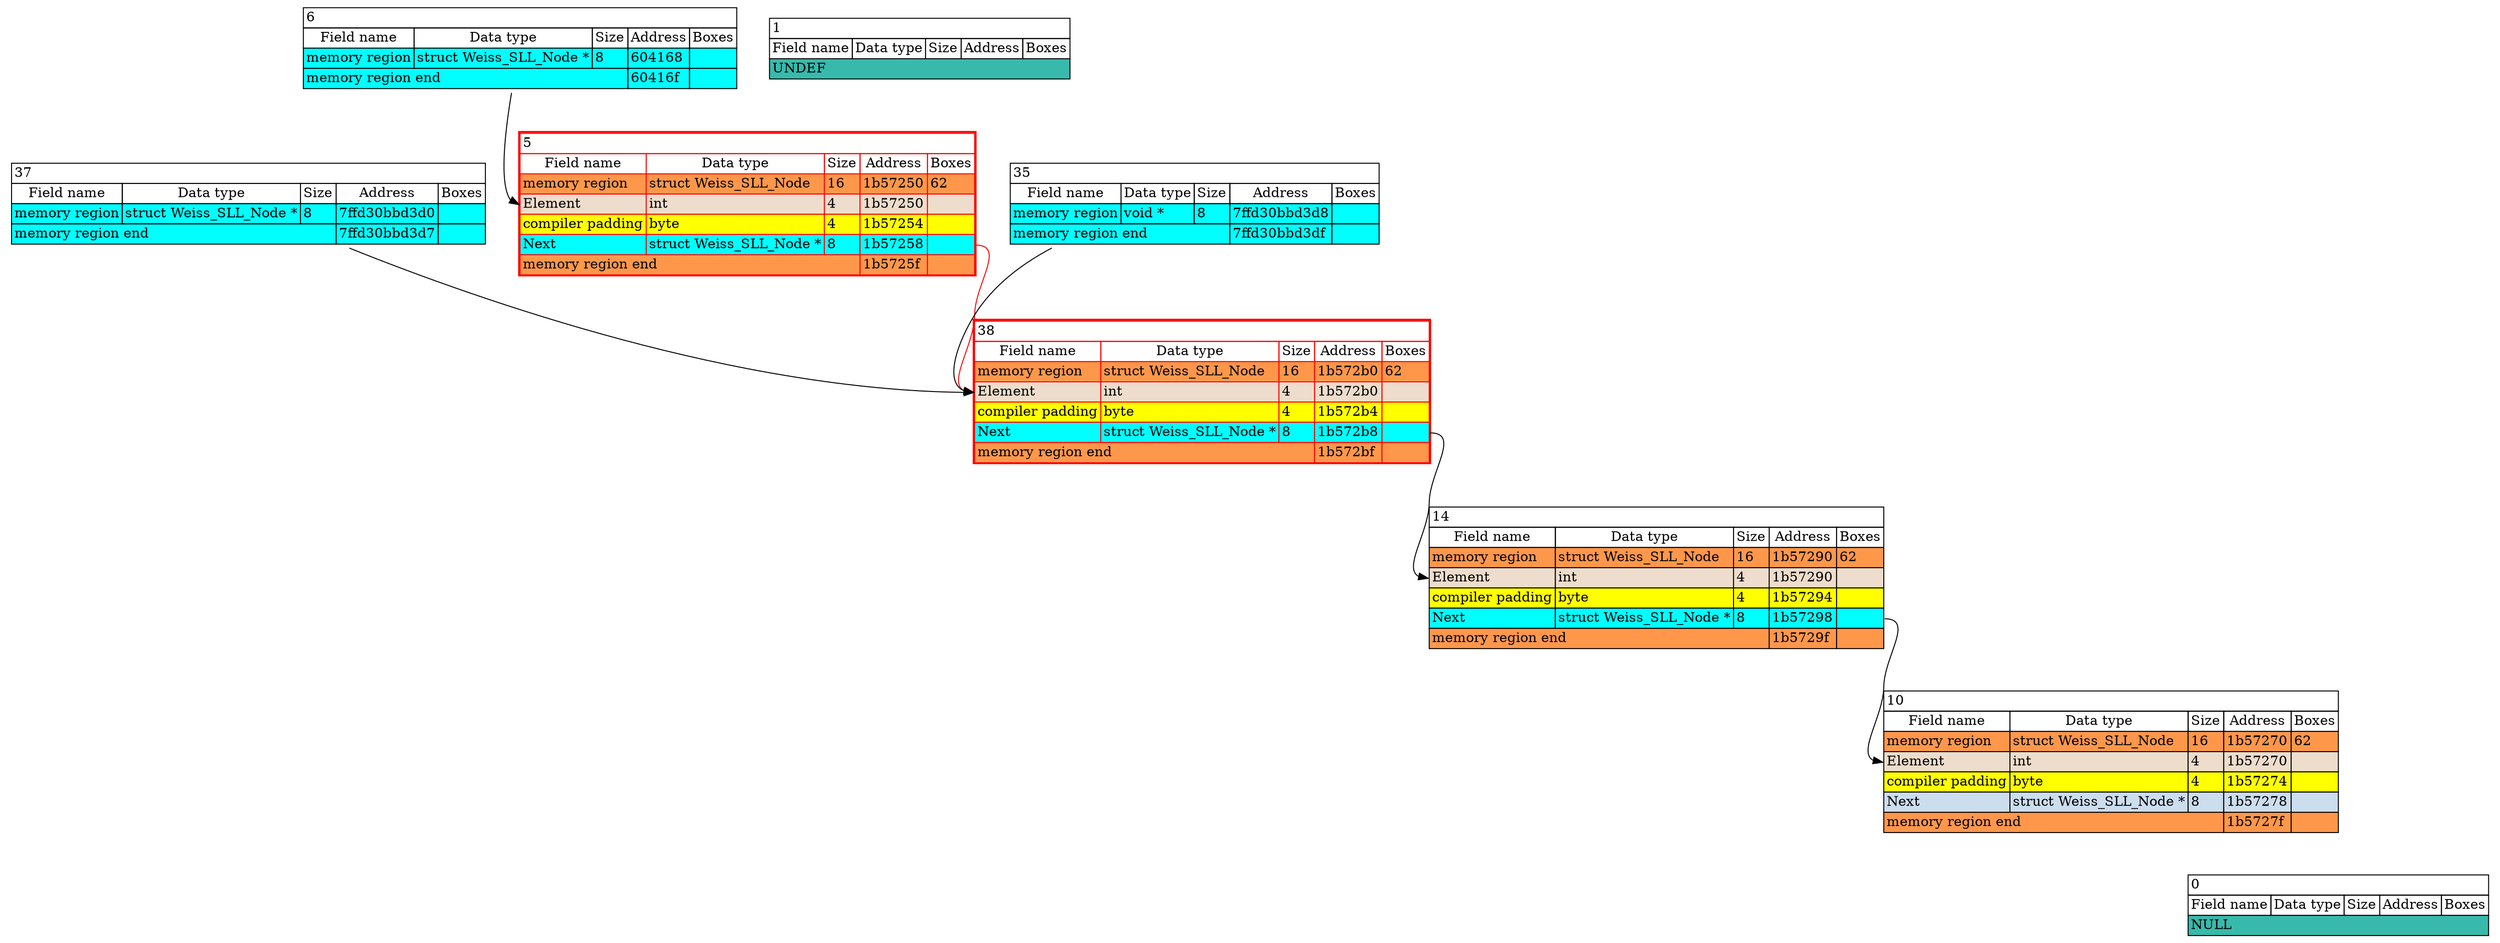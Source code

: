 digraph G {
	"37":"headout:e" -> "38":"28668592in:w" [color = "#000000"]
	"5":"28668504out:e" -> "38":"28668592in:w" [color = "#FF0000"]
	"14":"28668568out:e" -> "10":"28668528in:w" [color = "#000000"]
	"10":"28668536out:e" -> "0":"0in:w" [style = invis]
	"38":"28668600out:e" -> "14":"28668560in:w" [color = "#000000"]
	"6":"headout:e" -> "5":"28668496in:w" [color = "#000000"]
	"35":"headout:e" -> "38":"28668592in:w" [color = "#000000"]
	subgraph connected_vertices {
		rankdir = LR
		0  [label = <<TABLE BORDER="0" COLOR="black" CELLBORDER="1" CELLSPACING="0"><TR><TD BGCOLOR="#FFFFFF" COLSPAN="5" PORT="" ALIGN="left">0</TD></TR><TR><TD>Field name</TD><TD>Data type</TD><TD>Size</TD><TD>Address</TD><TD>Boxes</TD></TR><TR><TD BGCOLOR="#37BAAC" COLSPAN="5" PORT="head" ALIGN="left">NULL</TD></TR></TABLE>>, shape = none]
		14  [label = <<TABLE BORDER="0" COLOR="black" CELLBORDER="1" CELLSPACING="0"><TR><TD BGCOLOR="#FFFFFF" COLSPAN="5" PORT="" ALIGN="left">14</TD></TR><TR><TD>Field name</TD><TD>Data type</TD><TD>Size</TD><TD>Address</TD><TD>Boxes</TD></TR><TR><TD BGCOLOR="#FF974B" COLSPAN="1" PORT="head" ALIGN="left">memory region</TD><TD BGCOLOR="#FF974B" COLSPAN="1" PORT="" ALIGN="left">struct Weiss_SLL_Node</TD><TD BGCOLOR="#FF974B" COLSPAN="1" PORT="" ALIGN="left">16</TD><TD BGCOLOR="#FF974B" COLSPAN="1" PORT="" ALIGN="left">1b57290</TD><TD BGCOLOR="#FF974B" COLSPAN="1" PORT="" ALIGN="left">62</TD></TR><TR><TD BGCOLOR="#EEDDCC" COLSPAN="1" PORT="28668560in" ALIGN="left">Element</TD><TD BGCOLOR="#EEDDCC" COLSPAN="1" PORT="" ALIGN="left">int</TD><TD BGCOLOR="#EEDDCC" COLSPAN="1" PORT="" ALIGN="left">4</TD><TD BGCOLOR="#EEDDCC" COLSPAN="1" PORT="" ALIGN="left">1b57290</TD><TD BGCOLOR="#EEDDCC" COLSPAN="1" PORT="28668560out" ALIGN="left"></TD></TR><TR><TD BGCOLOR="#FFFF00" COLSPAN="1" PORT="" ALIGN="left">compiler padding</TD><TD BGCOLOR="#FFFF00" COLSPAN="1" PORT="" ALIGN="left">byte</TD><TD BGCOLOR="#FFFF00" COLSPAN="1" PORT="" ALIGN="left">4</TD><TD BGCOLOR="#FFFF00" COLSPAN="1" PORT="" ALIGN="left">1b57294</TD><TD BGCOLOR="#FFFF00" COLSPAN="1" PORT="" ALIGN="left"></TD></TR><TR><TD BGCOLOR="#00FFFF" COLSPAN="1" PORT="28668568in" ALIGN="left">Next</TD><TD BGCOLOR="#00FFFF" COLSPAN="1" PORT="" ALIGN="left">struct Weiss_SLL_Node *</TD><TD BGCOLOR="#00FFFF" COLSPAN="1" PORT="" ALIGN="left">8</TD><TD BGCOLOR="#00FFFF" COLSPAN="1" PORT="" ALIGN="left">1b57298</TD><TD BGCOLOR="#00FFFF" COLSPAN="1" PORT="28668568out" ALIGN="left"></TD></TR><TR><TD BGCOLOR="#FF974B" COLSPAN="3" PORT="head" ALIGN="left">memory region end</TD><TD BGCOLOR="#FF974B" COLSPAN="1" PORT="" ALIGN="left">1b5729f</TD><TD BGCOLOR="#FF974B" COLSPAN="1" PORT="" ALIGN="left"></TD></TR></TABLE>>, shape = none]
		35  [label = <<TABLE BORDER="0" COLOR="black" CELLBORDER="1" CELLSPACING="0"><TR><TD BGCOLOR="#FFFFFF" COLSPAN="5" PORT="" ALIGN="left">35</TD></TR><TR><TD>Field name</TD><TD>Data type</TD><TD>Size</TD><TD>Address</TD><TD>Boxes</TD></TR><TR><TD BGCOLOR="#00FFFF" COLSPAN="1" PORT="head" ALIGN="left">memory region</TD><TD BGCOLOR="#00FFFF" COLSPAN="1" PORT="" ALIGN="left">void *</TD><TD BGCOLOR="#00FFFF" COLSPAN="1" PORT="" ALIGN="left">8</TD><TD BGCOLOR="#00FFFF" COLSPAN="1" PORT="" ALIGN="left">7ffd30bbd3d8</TD><TD BGCOLOR="#00FFFF" COLSPAN="1" PORT="" ALIGN="left"></TD></TR><TR><TD BGCOLOR="#00FFFF" COLSPAN="3" PORT="head" ALIGN="left">memory region end</TD><TD BGCOLOR="#00FFFF" COLSPAN="1" PORT="" ALIGN="left">7ffd30bbd3df</TD><TD BGCOLOR="#00FFFF" COLSPAN="1" PORT="" ALIGN="left"></TD></TR></TABLE>>, shape = none]
		6  [label = <<TABLE BORDER="0" COLOR="black" CELLBORDER="1" CELLSPACING="0"><TR><TD BGCOLOR="#FFFFFF" COLSPAN="5" PORT="" ALIGN="left">6</TD></TR><TR><TD>Field name</TD><TD>Data type</TD><TD>Size</TD><TD>Address</TD><TD>Boxes</TD></TR><TR><TD BGCOLOR="#00FFFF" COLSPAN="1" PORT="head" ALIGN="left">memory region</TD><TD BGCOLOR="#00FFFF" COLSPAN="1" PORT="" ALIGN="left">struct Weiss_SLL_Node *</TD><TD BGCOLOR="#00FFFF" COLSPAN="1" PORT="" ALIGN="left">8</TD><TD BGCOLOR="#00FFFF" COLSPAN="1" PORT="" ALIGN="left">604168</TD><TD BGCOLOR="#00FFFF" COLSPAN="1" PORT="" ALIGN="left"></TD></TR><TR><TD BGCOLOR="#00FFFF" COLSPAN="3" PORT="head" ALIGN="left">memory region end</TD><TD BGCOLOR="#00FFFF" COLSPAN="1" PORT="" ALIGN="left">60416f</TD><TD BGCOLOR="#00FFFF" COLSPAN="1" PORT="" ALIGN="left"></TD></TR></TABLE>>, shape = none]
		10  [label = <<TABLE BORDER="0" COLOR="black" CELLBORDER="1" CELLSPACING="0"><TR><TD BGCOLOR="#FFFFFF" COLSPAN="5" PORT="" ALIGN="left">10</TD></TR><TR><TD>Field name</TD><TD>Data type</TD><TD>Size</TD><TD>Address</TD><TD>Boxes</TD></TR><TR><TD BGCOLOR="#FF974B" COLSPAN="1" PORT="head" ALIGN="left">memory region</TD><TD BGCOLOR="#FF974B" COLSPAN="1" PORT="" ALIGN="left">struct Weiss_SLL_Node</TD><TD BGCOLOR="#FF974B" COLSPAN="1" PORT="" ALIGN="left">16</TD><TD BGCOLOR="#FF974B" COLSPAN="1" PORT="" ALIGN="left">1b57270</TD><TD BGCOLOR="#FF974B" COLSPAN="1" PORT="" ALIGN="left">62</TD></TR><TR><TD BGCOLOR="#EEDDCC" COLSPAN="1" PORT="28668528in" ALIGN="left">Element</TD><TD BGCOLOR="#EEDDCC" COLSPAN="1" PORT="" ALIGN="left">int</TD><TD BGCOLOR="#EEDDCC" COLSPAN="1" PORT="" ALIGN="left">4</TD><TD BGCOLOR="#EEDDCC" COLSPAN="1" PORT="" ALIGN="left">1b57270</TD><TD BGCOLOR="#EEDDCC" COLSPAN="1" PORT="28668528out" ALIGN="left"></TD></TR><TR><TD BGCOLOR="#FFFF00" COLSPAN="1" PORT="" ALIGN="left">compiler padding</TD><TD BGCOLOR="#FFFF00" COLSPAN="1" PORT="" ALIGN="left">byte</TD><TD BGCOLOR="#FFFF00" COLSPAN="1" PORT="" ALIGN="left">4</TD><TD BGCOLOR="#FFFF00" COLSPAN="1" PORT="" ALIGN="left">1b57274</TD><TD BGCOLOR="#FFFF00" COLSPAN="1" PORT="" ALIGN="left"></TD></TR><TR><TD BGCOLOR="#CCDDEE" COLSPAN="1" PORT="28668536in" ALIGN="left">Next</TD><TD BGCOLOR="#CCDDEE" COLSPAN="1" PORT="" ALIGN="left">struct Weiss_SLL_Node *</TD><TD BGCOLOR="#CCDDEE" COLSPAN="1" PORT="" ALIGN="left">8</TD><TD BGCOLOR="#CCDDEE" COLSPAN="1" PORT="" ALIGN="left">1b57278</TD><TD BGCOLOR="#CCDDEE" COLSPAN="1" PORT="28668536out" ALIGN="left"></TD></TR><TR><TD BGCOLOR="#FF974B" COLSPAN="3" PORT="head" ALIGN="left">memory region end</TD><TD BGCOLOR="#FF974B" COLSPAN="1" PORT="" ALIGN="left">1b5727f</TD><TD BGCOLOR="#FF974B" COLSPAN="1" PORT="" ALIGN="left"></TD></TR></TABLE>>, shape = none]
		38  [label = <<TABLE BORDER="2" COLOR="red" CELLBORDER="1" CELLSPACING="0"><TR><TD BGCOLOR="#FFFFFF" COLSPAN="5" PORT="" ALIGN="left">38</TD></TR><TR><TD>Field name</TD><TD>Data type</TD><TD>Size</TD><TD>Address</TD><TD>Boxes</TD></TR><TR><TD BGCOLOR="#FF974B" COLSPAN="1" PORT="head" ALIGN="left">memory region</TD><TD BGCOLOR="#FF974B" COLSPAN="1" PORT="" ALIGN="left">struct Weiss_SLL_Node</TD><TD BGCOLOR="#FF974B" COLSPAN="1" PORT="" ALIGN="left">16</TD><TD BGCOLOR="#FF974B" COLSPAN="1" PORT="" ALIGN="left">1b572b0</TD><TD BGCOLOR="#FF974B" COLSPAN="1" PORT="" ALIGN="left">62</TD></TR><TR><TD BGCOLOR="#EEDDCC" COLSPAN="1" PORT="28668592in" ALIGN="left">Element</TD><TD BGCOLOR="#EEDDCC" COLSPAN="1" PORT="" ALIGN="left">int</TD><TD BGCOLOR="#EEDDCC" COLSPAN="1" PORT="" ALIGN="left">4</TD><TD BGCOLOR="#EEDDCC" COLSPAN="1" PORT="" ALIGN="left">1b572b0</TD><TD BGCOLOR="#EEDDCC" COLSPAN="1" PORT="28668592out" ALIGN="left"></TD></TR><TR><TD BGCOLOR="#FFFF00" COLSPAN="1" PORT="" ALIGN="left">compiler padding</TD><TD BGCOLOR="#FFFF00" COLSPAN="1" PORT="" ALIGN="left">byte</TD><TD BGCOLOR="#FFFF00" COLSPAN="1" PORT="" ALIGN="left">4</TD><TD BGCOLOR="#FFFF00" COLSPAN="1" PORT="" ALIGN="left">1b572b4</TD><TD BGCOLOR="#FFFF00" COLSPAN="1" PORT="" ALIGN="left"></TD></TR><TR><TD BGCOLOR="#00FFFF" COLSPAN="1" PORT="28668600in" ALIGN="left">Next</TD><TD BGCOLOR="#00FFFF" COLSPAN="1" PORT="" ALIGN="left">struct Weiss_SLL_Node *</TD><TD BGCOLOR="#00FFFF" COLSPAN="1" PORT="" ALIGN="left">8</TD><TD BGCOLOR="#00FFFF" COLSPAN="1" PORT="" ALIGN="left">1b572b8</TD><TD BGCOLOR="#00FFFF" COLSPAN="1" PORT="28668600out" ALIGN="left"></TD></TR><TR><TD BGCOLOR="#FF974B" COLSPAN="3" PORT="head" ALIGN="left">memory region end</TD><TD BGCOLOR="#FF974B" COLSPAN="1" PORT="" ALIGN="left">1b572bf</TD><TD BGCOLOR="#FF974B" COLSPAN="1" PORT="" ALIGN="left"></TD></TR></TABLE>>, shape = none]
		37  [label = <<TABLE BORDER="0" COLOR="black" CELLBORDER="1" CELLSPACING="0"><TR><TD BGCOLOR="#FFFFFF" COLSPAN="5" PORT="" ALIGN="left">37</TD></TR><TR><TD>Field name</TD><TD>Data type</TD><TD>Size</TD><TD>Address</TD><TD>Boxes</TD></TR><TR><TD BGCOLOR="#00FFFF" COLSPAN="1" PORT="head" ALIGN="left">memory region</TD><TD BGCOLOR="#00FFFF" COLSPAN="1" PORT="" ALIGN="left">struct Weiss_SLL_Node *</TD><TD BGCOLOR="#00FFFF" COLSPAN="1" PORT="" ALIGN="left">8</TD><TD BGCOLOR="#00FFFF" COLSPAN="1" PORT="" ALIGN="left">7ffd30bbd3d0</TD><TD BGCOLOR="#00FFFF" COLSPAN="1" PORT="" ALIGN="left"></TD></TR><TR><TD BGCOLOR="#00FFFF" COLSPAN="3" PORT="head" ALIGN="left">memory region end</TD><TD BGCOLOR="#00FFFF" COLSPAN="1" PORT="" ALIGN="left">7ffd30bbd3d7</TD><TD BGCOLOR="#00FFFF" COLSPAN="1" PORT="" ALIGN="left"></TD></TR></TABLE>>, shape = none]
		5  [label = <<TABLE BORDER="2" COLOR="red" CELLBORDER="1" CELLSPACING="0"><TR><TD BGCOLOR="#FFFFFF" COLSPAN="5" PORT="" ALIGN="left">5</TD></TR><TR><TD>Field name</TD><TD>Data type</TD><TD>Size</TD><TD>Address</TD><TD>Boxes</TD></TR><TR><TD BGCOLOR="#FF974B" COLSPAN="1" PORT="head" ALIGN="left">memory region</TD><TD BGCOLOR="#FF974B" COLSPAN="1" PORT="" ALIGN="left">struct Weiss_SLL_Node</TD><TD BGCOLOR="#FF974B" COLSPAN="1" PORT="" ALIGN="left">16</TD><TD BGCOLOR="#FF974B" COLSPAN="1" PORT="" ALIGN="left">1b57250</TD><TD BGCOLOR="#FF974B" COLSPAN="1" PORT="" ALIGN="left">62</TD></TR><TR><TD BGCOLOR="#EEDDCC" COLSPAN="1" PORT="28668496in" ALIGN="left">Element</TD><TD BGCOLOR="#EEDDCC" COLSPAN="1" PORT="" ALIGN="left">int</TD><TD BGCOLOR="#EEDDCC" COLSPAN="1" PORT="" ALIGN="left">4</TD><TD BGCOLOR="#EEDDCC" COLSPAN="1" PORT="" ALIGN="left">1b57250</TD><TD BGCOLOR="#EEDDCC" COLSPAN="1" PORT="28668496out" ALIGN="left"></TD></TR><TR><TD BGCOLOR="#FFFF00" COLSPAN="1" PORT="" ALIGN="left">compiler padding</TD><TD BGCOLOR="#FFFF00" COLSPAN="1" PORT="" ALIGN="left">byte</TD><TD BGCOLOR="#FFFF00" COLSPAN="1" PORT="" ALIGN="left">4</TD><TD BGCOLOR="#FFFF00" COLSPAN="1" PORT="" ALIGN="left">1b57254</TD><TD BGCOLOR="#FFFF00" COLSPAN="1" PORT="" ALIGN="left"></TD></TR><TR><TD BGCOLOR="#00FFFF" COLSPAN="1" PORT="28668504in" ALIGN="left">Next</TD><TD BGCOLOR="#00FFFF" COLSPAN="1" PORT="" ALIGN="left">struct Weiss_SLL_Node *</TD><TD BGCOLOR="#00FFFF" COLSPAN="1" PORT="" ALIGN="left">8</TD><TD BGCOLOR="#00FFFF" COLSPAN="1" PORT="" ALIGN="left">1b57258</TD><TD BGCOLOR="#00FFFF" COLSPAN="1" PORT="28668504out" ALIGN="left"></TD></TR><TR><TD BGCOLOR="#FF974B" COLSPAN="3" PORT="head" ALIGN="left">memory region end</TD><TD BGCOLOR="#FF974B" COLSPAN="1" PORT="" ALIGN="left">1b5725f</TD><TD BGCOLOR="#FF974B" COLSPAN="1" PORT="" ALIGN="left"></TD></TR></TABLE>>, shape = none]
	}
	subgraph disconnected_vertices {
		1  [label = <<TABLE BORDER="0" COLOR="black" CELLBORDER="1" CELLSPACING="0"><TR><TD BGCOLOR="#FFFFFF" COLSPAN="5" PORT="" ALIGN="left">1</TD></TR><TR><TD>Field name</TD><TD>Data type</TD><TD>Size</TD><TD>Address</TD><TD>Boxes</TD></TR><TR><TD BGCOLOR="#37BAAC" COLSPAN="5" PORT="head" ALIGN="left">UNDEF</TD></TR></TABLE>>, shape = none]
	}
}